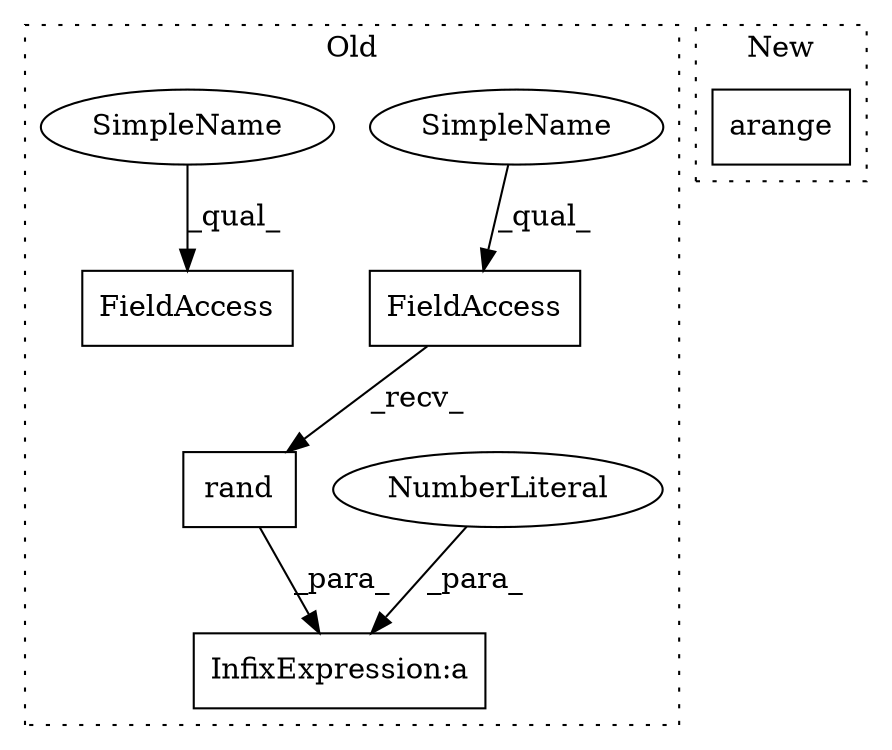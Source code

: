 digraph G {
subgraph cluster0 {
1 [label="rand" a="32" s="1720,1726" l="5,1" shape="box"];
3 [label="InfixExpression:a" a="27" s="1727" l="3" shape="box"];
4 [label="FieldAccess" a="22" s="1707" l="12" shape="box"];
5 [label="NumberLiteral" a="34" s="1730" l="1" shape="ellipse"];
6 [label="FieldAccess" a="22" s="1663" l="12" shape="box"];
7 [label="SimpleName" a="42" s="1707" l="5" shape="ellipse"];
8 [label="SimpleName" a="42" s="1663" l="5" shape="ellipse"];
label = "Old";
style="dotted";
}
subgraph cluster1 {
2 [label="arange" a="32" s="2388,2396" l="7,1" shape="box"];
label = "New";
style="dotted";
}
1 -> 3 [label="_para_"];
4 -> 1 [label="_recv_"];
5 -> 3 [label="_para_"];
7 -> 4 [label="_qual_"];
8 -> 6 [label="_qual_"];
}